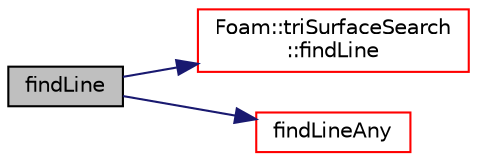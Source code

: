 digraph "findLine"
{
  bgcolor="transparent";
  edge [fontname="Helvetica",fontsize="10",labelfontname="Helvetica",labelfontsize="10"];
  node [fontname="Helvetica",fontsize="10",shape=record];
  rankdir="LR";
  Node1 [label="findLine",height=0.2,width=0.4,color="black", fillcolor="grey75", style="filled", fontcolor="black"];
  Node1 -> Node2 [color="midnightblue",fontsize="10",style="solid",fontname="Helvetica"];
  Node2 [label="Foam::triSurfaceSearch\l::findLine",height=0.2,width=0.4,color="red",URL="$a02692.html#ac71b2acb91df3be52297b1f97959953c"];
  Node1 -> Node3 [color="midnightblue",fontsize="10",style="solid",fontname="Helvetica"];
  Node3 [label="findLineAny",height=0.2,width=0.4,color="red",URL="$a02687.html#ac65d782c6c6dd90c8a8f260986b64cf4",tooltip="Return any intersection on segment from start to end. "];
}
